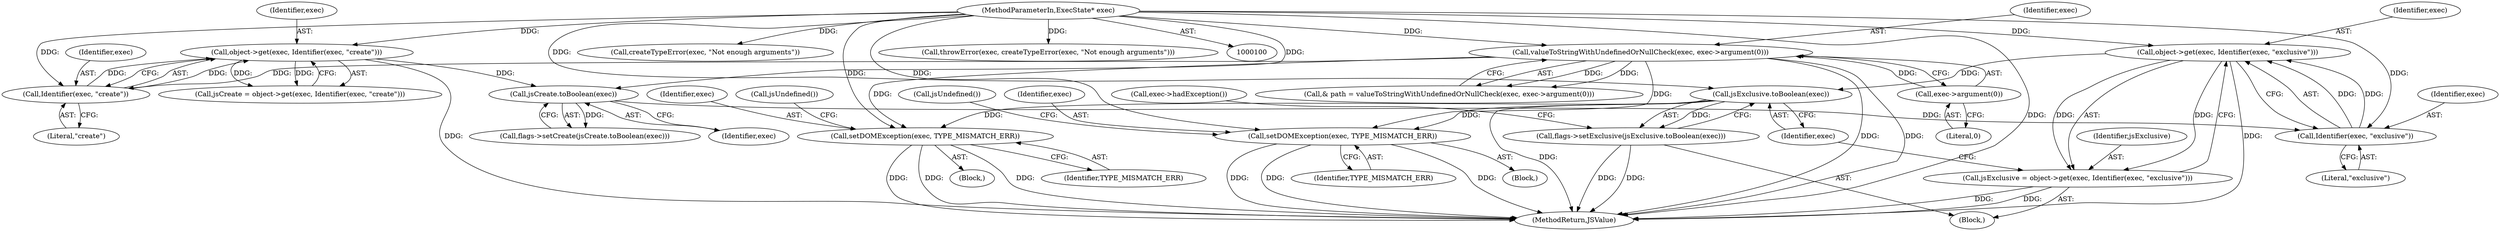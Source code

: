 digraph "0_Chrome_b944f670bb7a8a919daac497a4ea0536c954c201_2@pointer" {
"1000174" [label="(Call,object->get(exec, Identifier(exec, \"exclusive\")))"];
"1000176" [label="(Call,Identifier(exec, \"exclusive\"))"];
"1000169" [label="(Call,jsCreate.toBoolean(exec))"];
"1000163" [label="(Call,object->get(exec, Identifier(exec, \"create\")))"];
"1000165" [label="(Call,Identifier(exec, \"create\"))"];
"1000122" [label="(Call,valueToStringWithUndefinedOrNullCheck(exec, exec->argument(0)))"];
"1000101" [label="(MethodParameterIn,ExecState* exec)"];
"1000124" [label="(Call,exec->argument(0))"];
"1000172" [label="(Call,jsExclusive = object->get(exec, Identifier(exec, \"exclusive\")))"];
"1000180" [label="(Call,jsExclusive.toBoolean(exec))"];
"1000179" [label="(Call,flags->setExclusive(jsExclusive.toBoolean(exec)))"];
"1000202" [label="(Call,setDOMException(exec, TYPE_MISMATCH_ERR))"];
"1000230" [label="(Call,setDOMException(exec, TYPE_MISMATCH_ERR))"];
"1000232" [label="(Identifier,TYPE_MISMATCH_ERR)"];
"1000175" [label="(Identifier,exec)"];
"1000230" [label="(Call,setDOMException(exec, TYPE_MISMATCH_ERR))"];
"1000178" [label="(Literal,\"exclusive\")"];
"1000181" [label="(Identifier,exec)"];
"1000177" [label="(Identifier,exec)"];
"1000110" [label="(Call,createTypeError(exec, \"Not enough arguments\"))"];
"1000203" [label="(Identifier,exec)"];
"1000201" [label="(Block,)"];
"1000202" [label="(Call,setDOMException(exec, TYPE_MISMATCH_ERR))"];
"1000173" [label="(Identifier,jsExclusive)"];
"1000172" [label="(Call,jsExclusive = object->get(exec, Identifier(exec, \"exclusive\")))"];
"1000123" [label="(Identifier,exec)"];
"1000122" [label="(Call,valueToStringWithUndefinedOrNullCheck(exec, exec->argument(0)))"];
"1000206" [label="(Call,jsUndefined())"];
"1000234" [label="(Call,jsUndefined())"];
"1000163" [label="(Call,object->get(exec, Identifier(exec, \"create\")))"];
"1000120" [label="(Call,& path = valueToStringWithUndefinedOrNullCheck(exec, exec->argument(0)))"];
"1000166" [label="(Identifier,exec)"];
"1000176" [label="(Call,Identifier(exec, \"exclusive\"))"];
"1000174" [label="(Call,object->get(exec, Identifier(exec, \"exclusive\")))"];
"1000152" [label="(Block,)"];
"1000167" [label="(Literal,\"create\")"];
"1000164" [label="(Identifier,exec)"];
"1000231" [label="(Identifier,exec)"];
"1000170" [label="(Identifier,exec)"];
"1000168" [label="(Call,flags->setCreate(jsCreate.toBoolean(exec)))"];
"1000249" [label="(MethodReturn,JSValue)"];
"1000229" [label="(Block,)"];
"1000180" [label="(Call,jsExclusive.toBoolean(exec))"];
"1000124" [label="(Call,exec->argument(0))"];
"1000165" [label="(Call,Identifier(exec, \"create\"))"];
"1000125" [label="(Literal,0)"];
"1000179" [label="(Call,flags->setExclusive(jsExclusive.toBoolean(exec)))"];
"1000101" [label="(MethodParameterIn,ExecState* exec)"];
"1000108" [label="(Call,throwError(exec, createTypeError(exec, \"Not enough arguments\")))"];
"1000169" [label="(Call,jsCreate.toBoolean(exec))"];
"1000183" [label="(Call,exec->hadException())"];
"1000204" [label="(Identifier,TYPE_MISMATCH_ERR)"];
"1000161" [label="(Call,jsCreate = object->get(exec, Identifier(exec, \"create\")))"];
"1000174" -> "1000172"  [label="AST: "];
"1000174" -> "1000176"  [label="CFG: "];
"1000175" -> "1000174"  [label="AST: "];
"1000176" -> "1000174"  [label="AST: "];
"1000172" -> "1000174"  [label="CFG: "];
"1000174" -> "1000249"  [label="DDG: "];
"1000174" -> "1000172"  [label="DDG: "];
"1000174" -> "1000172"  [label="DDG: "];
"1000176" -> "1000174"  [label="DDG: "];
"1000176" -> "1000174"  [label="DDG: "];
"1000101" -> "1000174"  [label="DDG: "];
"1000174" -> "1000180"  [label="DDG: "];
"1000176" -> "1000178"  [label="CFG: "];
"1000177" -> "1000176"  [label="AST: "];
"1000178" -> "1000176"  [label="AST: "];
"1000169" -> "1000176"  [label="DDG: "];
"1000101" -> "1000176"  [label="DDG: "];
"1000169" -> "1000168"  [label="AST: "];
"1000169" -> "1000170"  [label="CFG: "];
"1000170" -> "1000169"  [label="AST: "];
"1000168" -> "1000169"  [label="CFG: "];
"1000169" -> "1000168"  [label="DDG: "];
"1000163" -> "1000169"  [label="DDG: "];
"1000101" -> "1000169"  [label="DDG: "];
"1000163" -> "1000161"  [label="AST: "];
"1000163" -> "1000165"  [label="CFG: "];
"1000164" -> "1000163"  [label="AST: "];
"1000165" -> "1000163"  [label="AST: "];
"1000161" -> "1000163"  [label="CFG: "];
"1000163" -> "1000249"  [label="DDG: "];
"1000163" -> "1000161"  [label="DDG: "];
"1000163" -> "1000161"  [label="DDG: "];
"1000165" -> "1000163"  [label="DDG: "];
"1000165" -> "1000163"  [label="DDG: "];
"1000101" -> "1000163"  [label="DDG: "];
"1000165" -> "1000167"  [label="CFG: "];
"1000166" -> "1000165"  [label="AST: "];
"1000167" -> "1000165"  [label="AST: "];
"1000122" -> "1000165"  [label="DDG: "];
"1000101" -> "1000165"  [label="DDG: "];
"1000122" -> "1000120"  [label="AST: "];
"1000122" -> "1000124"  [label="CFG: "];
"1000123" -> "1000122"  [label="AST: "];
"1000124" -> "1000122"  [label="AST: "];
"1000120" -> "1000122"  [label="CFG: "];
"1000122" -> "1000249"  [label="DDG: "];
"1000122" -> "1000249"  [label="DDG: "];
"1000122" -> "1000120"  [label="DDG: "];
"1000122" -> "1000120"  [label="DDG: "];
"1000101" -> "1000122"  [label="DDG: "];
"1000124" -> "1000122"  [label="DDG: "];
"1000122" -> "1000202"  [label="DDG: "];
"1000122" -> "1000230"  [label="DDG: "];
"1000101" -> "1000100"  [label="AST: "];
"1000101" -> "1000249"  [label="DDG: "];
"1000101" -> "1000108"  [label="DDG: "];
"1000101" -> "1000110"  [label="DDG: "];
"1000101" -> "1000180"  [label="DDG: "];
"1000101" -> "1000202"  [label="DDG: "];
"1000101" -> "1000230"  [label="DDG: "];
"1000124" -> "1000125"  [label="CFG: "];
"1000125" -> "1000124"  [label="AST: "];
"1000172" -> "1000152"  [label="AST: "];
"1000173" -> "1000172"  [label="AST: "];
"1000181" -> "1000172"  [label="CFG: "];
"1000172" -> "1000249"  [label="DDG: "];
"1000172" -> "1000249"  [label="DDG: "];
"1000180" -> "1000179"  [label="AST: "];
"1000180" -> "1000181"  [label="CFG: "];
"1000181" -> "1000180"  [label="AST: "];
"1000179" -> "1000180"  [label="CFG: "];
"1000180" -> "1000249"  [label="DDG: "];
"1000180" -> "1000179"  [label="DDG: "];
"1000180" -> "1000202"  [label="DDG: "];
"1000180" -> "1000230"  [label="DDG: "];
"1000179" -> "1000152"  [label="AST: "];
"1000183" -> "1000179"  [label="CFG: "];
"1000179" -> "1000249"  [label="DDG: "];
"1000179" -> "1000249"  [label="DDG: "];
"1000202" -> "1000201"  [label="AST: "];
"1000202" -> "1000204"  [label="CFG: "];
"1000203" -> "1000202"  [label="AST: "];
"1000204" -> "1000202"  [label="AST: "];
"1000206" -> "1000202"  [label="CFG: "];
"1000202" -> "1000249"  [label="DDG: "];
"1000202" -> "1000249"  [label="DDG: "];
"1000202" -> "1000249"  [label="DDG: "];
"1000230" -> "1000229"  [label="AST: "];
"1000230" -> "1000232"  [label="CFG: "];
"1000231" -> "1000230"  [label="AST: "];
"1000232" -> "1000230"  [label="AST: "];
"1000234" -> "1000230"  [label="CFG: "];
"1000230" -> "1000249"  [label="DDG: "];
"1000230" -> "1000249"  [label="DDG: "];
"1000230" -> "1000249"  [label="DDG: "];
}
